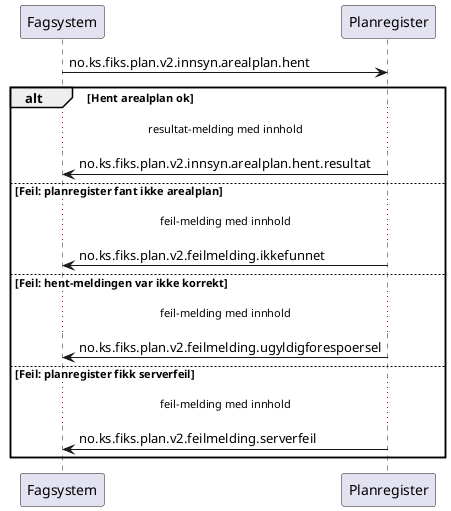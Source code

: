 @startuml

Fagsystem -> Planregister: no.ks.fiks.plan.v2.innsyn.arealplan.hent

alt Hent arealplan ok
...resultat-melding med innhold...

Fagsystem <- Planregister: no.ks.fiks.plan.v2.innsyn.arealplan.hent.resultat

else Feil: planregister fant ikke arealplan
...feil-melding med innhold...

Fagsystem <- Planregister: no.ks.fiks.plan.v2.feilmelding.ikkefunnet

else Feil: hent-meldingen var ikke korrekt
...feil-melding med innhold...

Fagsystem <- Planregister: no.ks.fiks.plan.v2.feilmelding.ugyldigforespoersel

else Feil: planregister fikk serverfeil
...feil-melding med innhold...

Fagsystem <- Planregister: no.ks.fiks.plan.v2.feilmelding.serverfeil

end
@enduml